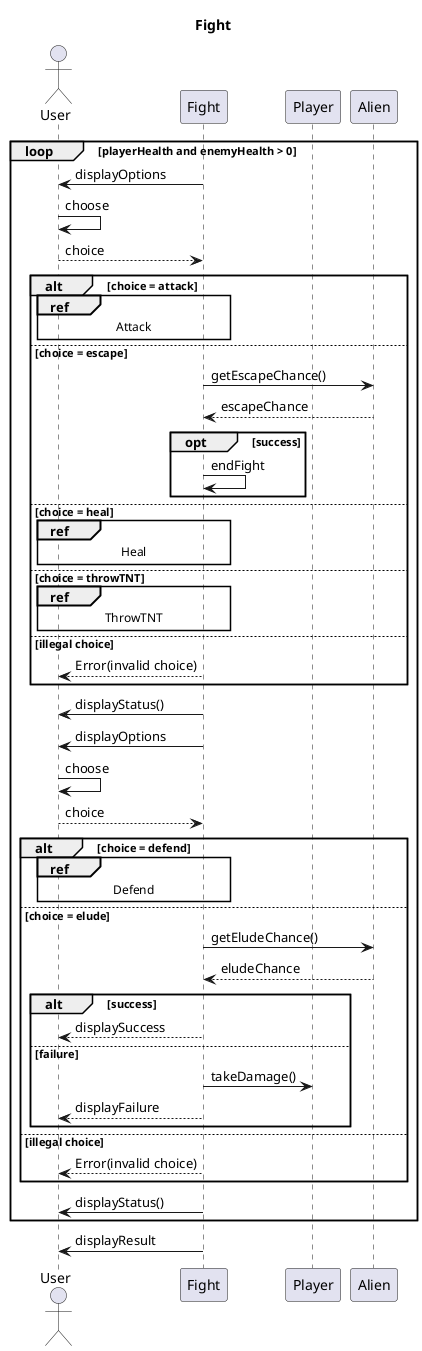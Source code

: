@startuml

title Fight

actor User
participant Fight
participant Player
participant Alien

loop playerHealth and enemyHealth > 0
    Fight -> User : displayOptions
    User -> User : choose
    User --> Fight : choice
    alt choice = attack
        ref over User, Fight : Attack
    else choice = escape
        Fight -> Alien : getEscapeChance()
        return escapeChance
        opt success
            Fight -> Fight : endFight
        end
    else choice = heal
        ref over User, Fight : Heal
    else choice = throwTNT
        ref over User, Fight : ThrowTNT
    else illegal choice
        Fight --> User : Error(invalid choice)
    end
    Fight -> User : displayStatus()
    Fight -> User : displayOptions
        User -> User : choose
        User --> Fight : choice
        alt choice = defend
            ref over User, Fight : Defend
        else choice = elude
            Fight -> Alien : getEludeChance()
            return eludeChance
            alt success
                Fight --> User : displaySuccess
            else failure
                Fight -> Player : takeDamage()
                Fight --> User : displayFailure
            end
        else illegal choice
            Fight --> User : Error(invalid choice)
        end
    Fight -> User : displayStatus()
end
Fight -> User : displayResult

@enduml
